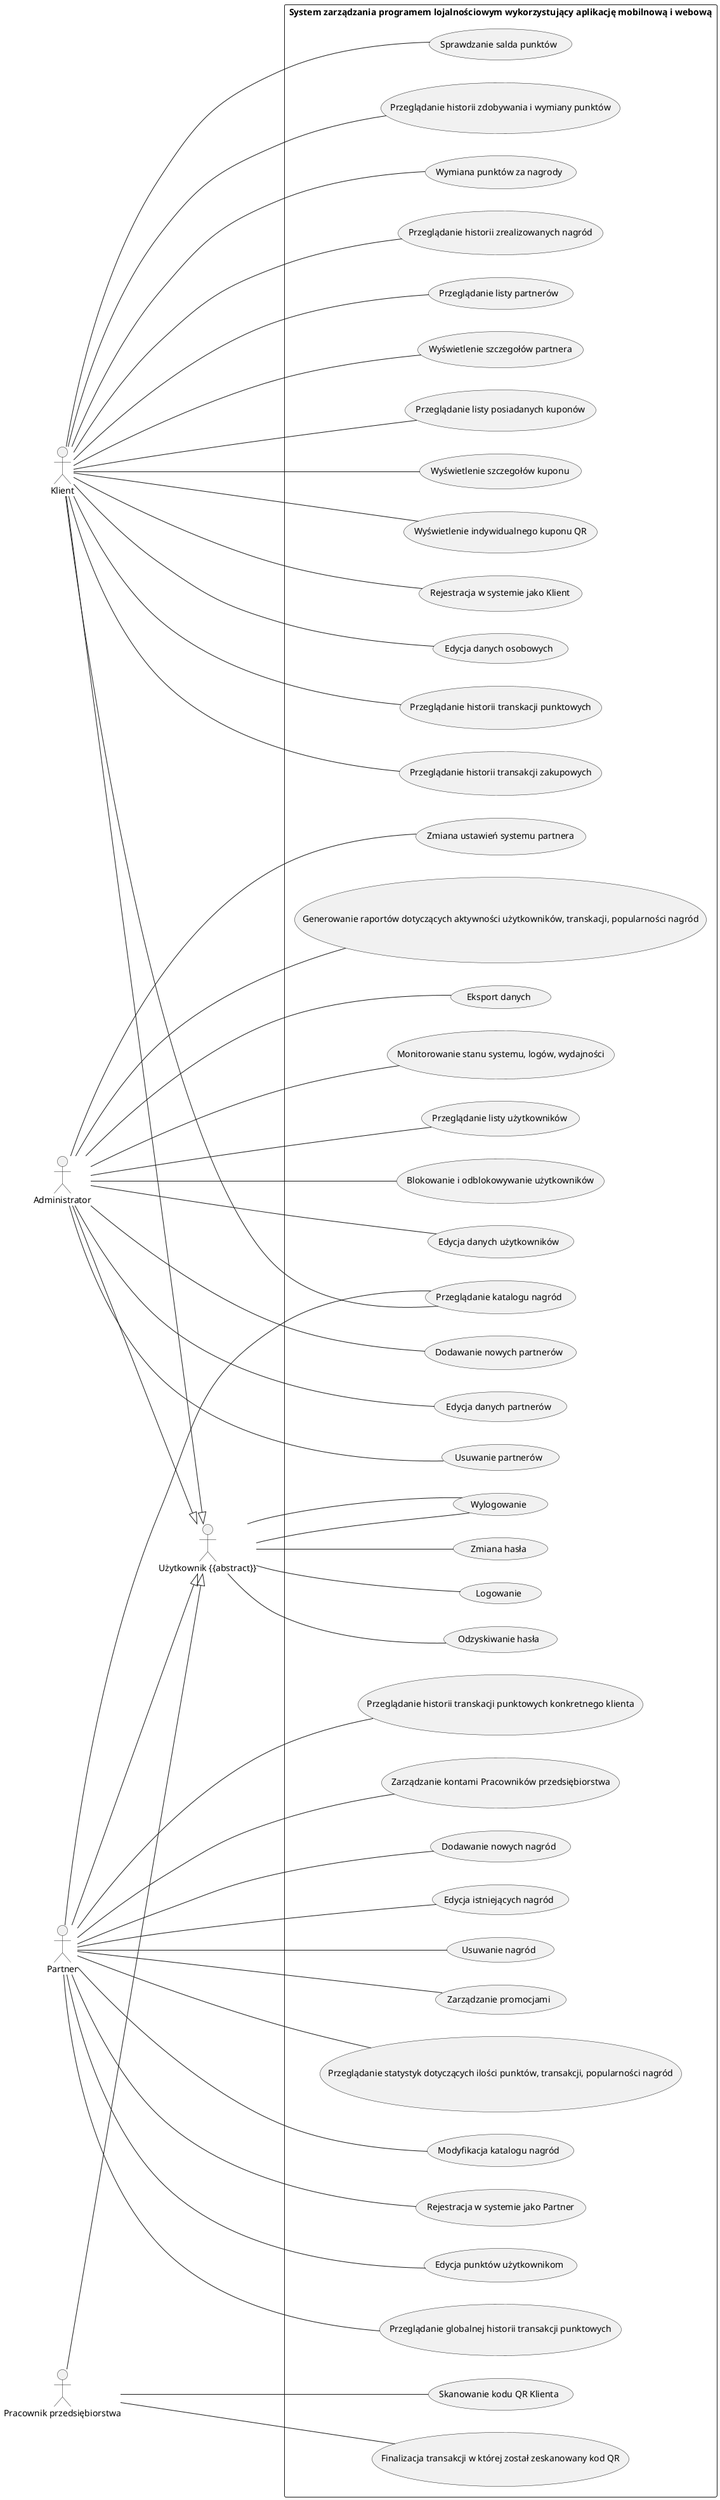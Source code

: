 @startuml

left to right direction

Klient as k
Administrator as a
Partner as p
:Pracownik przedsiębiorstwa: as pp
:Użytkownik {{abstract}}: as u

rectangle "System zarządzania programem lojalnościowym wykorzystujący aplikację mobilnową i webową" {
  usecase (Logowanie)
  usecase (Wylogowanie)
  usecase (Wylogowanie)
  usecase (Zmiana hasła)
  usecase (Odzyskiwanie hasła)
  usecase (Rejestracja w systemie jako Klient)
  usecase (Rejestracja w systemie jako Klient)
  usecase (Edycja danych osobowych)
  usecase (Przeglądanie historii transkacji punktowych)
  usecase (Przeglądanie historii transakcji zakupowych)
  usecase (Sprawdzanie salda punktów)
  usecase (Przeglądanie historii zdobywania i wymiany punktów)
  usecase (Przeglądanie katalogu nagród)
  usecase (Wymiana punktów za nagrody)
  usecase (Przeglądanie historii zrealizowanych nagród)
  usecase (Przeglądanie listy partnerów)
  usecase (Wyświetlenie szczegołów partnera)
  usecase (Przeglądanie listy posiadanych kuponów)
  usecase (Wyświetlenie szczegołów kuponu)
  usecase (Wyświetlenie indywidualnego kuponu QR)
  usecase (Rejestracja w systemie jako Partner)
  usecase (Edycja punktów użytkownikom)
  usecase (Przeglądanie globalnej historii transakcji punktowych)
  usecase (Przeglądanie historii transkacji punktowych konkretnego klienta)
  usecase (Zarządzanie kontami Pracowników przedsiębiorstwa)
  usecase (Dodawanie nowych nagród)
  usecase (Edycja istniejących nagród)
  usecase (Usuwanie nagród)
  usecase (Zarządzanie promocjami)
  usecase (Przeglądanie statystyk dotyczących ilości punktów, transakcji, popularności nagród)
  usecase (Przeglądanie katalogu nagród)
  usecase (Modyfikacja katalogu nagród)
  usecase (Skanowanie kodu QR Klienta)
  usecase (Finalizacja transakcji w której został zeskanowany kod QR)
  usecase (Przeglądanie listy użytkowników)
  usecase (Blokowanie i odblokowywanie użytkowników)
  usecase (Edycja danych użytkowników)
  usecase (Dodawanie nowych partnerów)
  usecase (Edycja danych partnerów)
  usecase (Usuwanie partnerów)
  usecase (Zmiana ustawień systemu partnera)
  usecase (Generowanie raportów dotyczących aktywności użytkowników, transkacji, popularności nagród)
  usecase (Eksport danych)
  usecase (Monitorowanie stanu systemu, logów, wydajności)
}

k --|> u
a --|> u
p --|> u
pp --|> u

u -- (Logowanie)
u -- (Wylogowanie)
u -- (Wylogowanie)
u -- (Zmiana hasła)
u -- (Odzyskiwanie hasła)


k -- (Rejestracja w systemie jako Klient)
k -- (Edycja danych osobowych)
k -- (Przeglądanie historii transkacji punktowych)
k -- (Przeglądanie historii transakcji zakupowych)
k -- (Sprawdzanie salda punktów)
k -- (Przeglądanie historii zdobywania i wymiany punktów)
k -- (Przeglądanie katalogu nagród)
k -- (Wymiana punktów za nagrody)
k -- (Przeglądanie historii zrealizowanych nagród)
k -- (Przeglądanie listy partnerów)
k -- (Wyświetlenie szczegołów partnera)
k -- (Przeglądanie listy posiadanych kuponów)
k -- (Wyświetlenie szczegołów kuponu)
k -- (Wyświetlenie indywidualnego kuponu QR)

p -- (Rejestracja w systemie jako Partner)
p -- (Edycja punktów użytkownikom)
p -- (Przeglądanie globalnej historii transakcji punktowych)
p -- (Przeglądanie historii transkacji punktowych konkretnego klienta)
p -- (Zarządzanie kontami Pracowników przedsiębiorstwa)
p -- (Dodawanie nowych nagród)
p -- (Edycja istniejących nagród)
p -- (Usuwanie nagród)
p -- (Zarządzanie promocjami)
p -- (Przeglądanie statystyk dotyczących ilości punktów, transakcji, popularności nagród)
p -- (Przeglądanie katalogu nagród)
p -- (Modyfikacja katalogu nagród)

pp -- (Skanowanie kodu QR Klienta)
pp -- (Finalizacja transakcji w której został zeskanowany kod QR)


a -- (Przeglądanie listy użytkowników)
a -- (Blokowanie i odblokowywanie użytkowników)
a -- (Edycja danych użytkowników)
a -- (Dodawanie nowych partnerów)
a -- (Edycja danych partnerów)
a -- (Usuwanie partnerów)
a -- (Zmiana ustawień systemu partnera)
a -- (Generowanie raportów dotyczących aktywności użytkowników, transkacji, popularności nagród)
a -- (Eksport danych)
a -- (Monitorowanie stanu systemu, logów, wydajności)





@enduml
